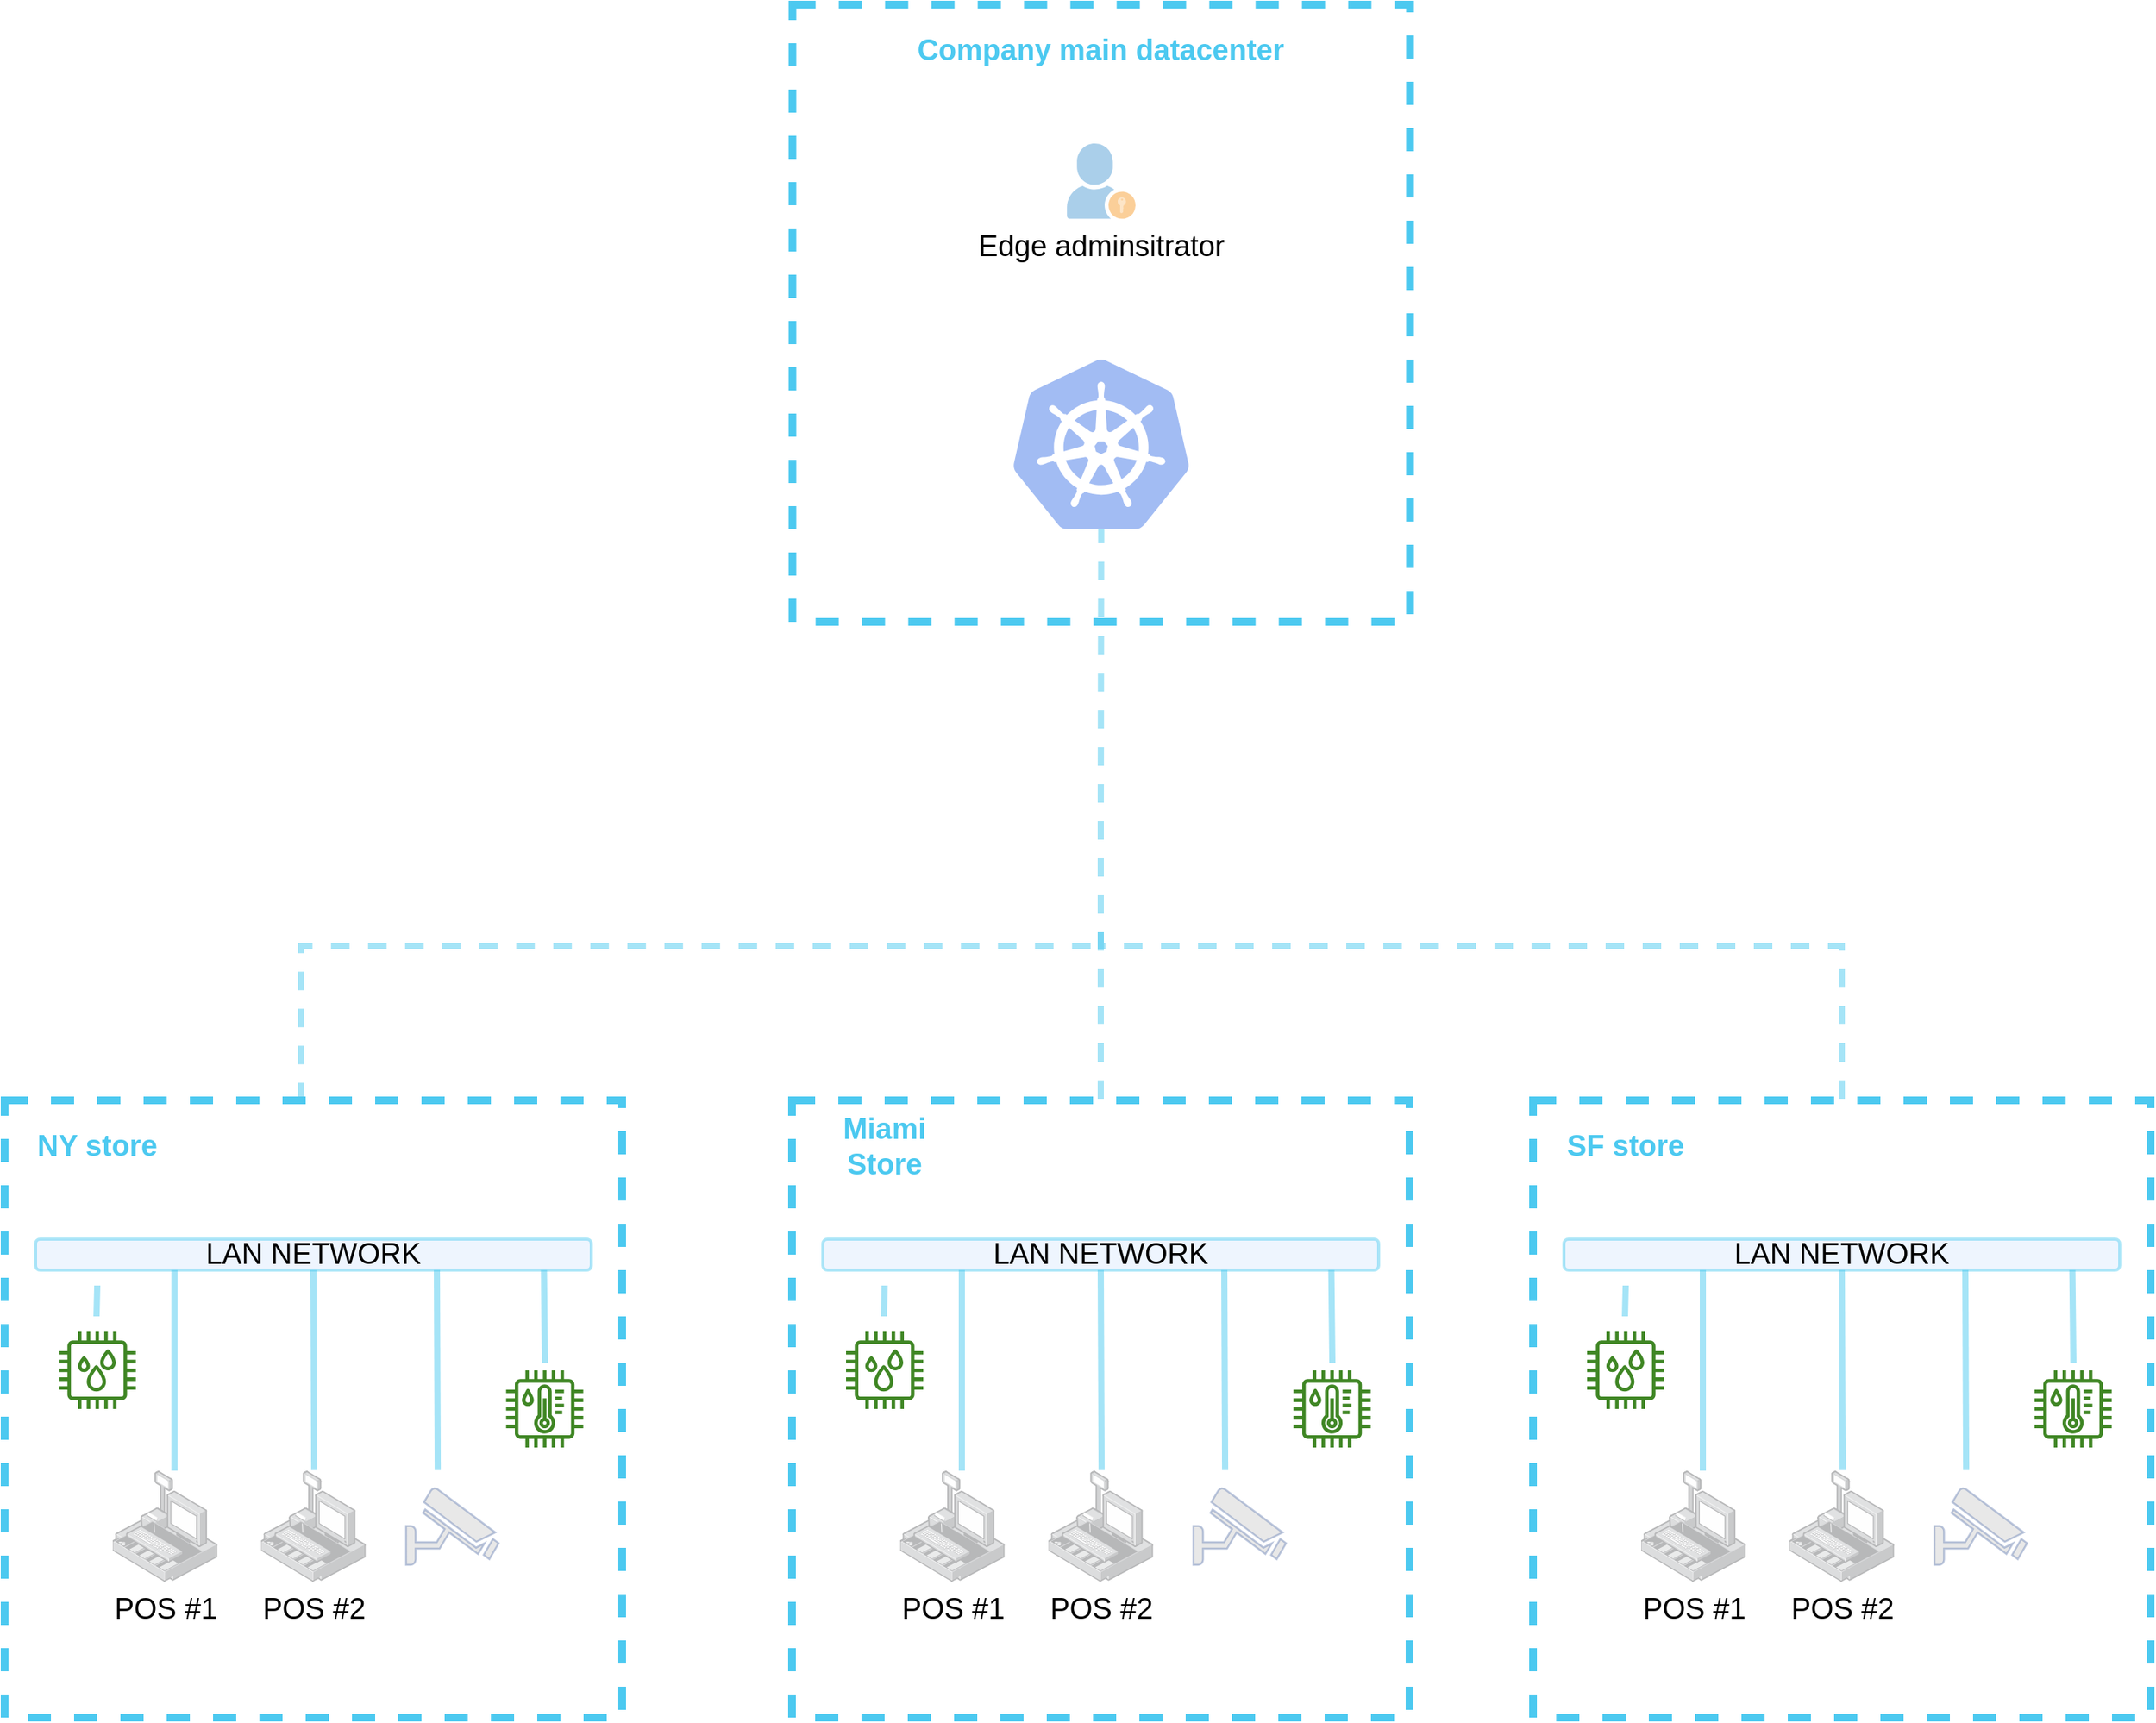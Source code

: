 <mxfile version="18.0.2" type="device"><diagram id="P8c4Q0mxfT_jvPiAu_1O" name="Page-1"><mxGraphModel dx="5055" dy="3124" grid="1" gridSize="10" guides="1" tooltips="1" connect="1" arrows="1" fold="1" page="0" pageScale="1" pageWidth="827" pageHeight="1169" math="0" shadow="0"><root><mxCell id="0"/><mxCell id="1" parent="0"/><mxCell id="AOkm2z0sZ-XdXzHctAsz-107" value="" style="whiteSpace=wrap;html=1;aspect=fixed;fillColor=none;strokeWidth=5;perimeterSpacing=1;strokeColor=#4cc9f0;dashed=1;rotation=0;" vertex="1" parent="1"><mxGeometry x="640.29" y="-360" width="400" height="400" as="geometry"/></mxCell><mxCell id="AOkm2z0sZ-XdXzHctAsz-57" value="" style="sketch=0;aspect=fixed;html=1;points=[];align=center;image;fontSize=12;image=img/lib/mscae/Kubernetes.svg;dashed=1;strokeColor=#3333FF;strokeWidth=5;fillColor=default;gradientColor=none;opacity=45;" vertex="1" parent="1"><mxGeometry x="783" y="-130" width="114.58" height="110" as="geometry"/></mxCell><mxCell id="AOkm2z0sZ-XdXzHctAsz-77" value="" style="group" vertex="1" connectable="0" parent="1"><mxGeometry x="130" y="350" width="400" height="400" as="geometry"/></mxCell><mxCell id="AOkm2z0sZ-XdXzHctAsz-1" value="" style="whiteSpace=wrap;html=1;aspect=fixed;fillColor=none;strokeWidth=5;perimeterSpacing=1;strokeColor=#4cc9f0;dashed=1;rotation=0;" vertex="1" parent="AOkm2z0sZ-XdXzHctAsz-77"><mxGeometry width="400" height="400" as="geometry"/></mxCell><mxCell id="AOkm2z0sZ-XdXzHctAsz-12" value="" style="sketch=0;outlineConnect=0;fontColor=#232F3E;gradientColor=none;fillColor=#3F8624;strokeColor=none;dashed=0;verticalLabelPosition=bottom;verticalAlign=top;align=center;html=1;fontSize=12;fontStyle=0;aspect=fixed;pointerEvents=1;shape=mxgraph.aws4.iot_thing_humidity_sensor;" vertex="1" parent="AOkm2z0sZ-XdXzHctAsz-77"><mxGeometry x="35" y="150" width="50" height="50" as="geometry"/></mxCell><mxCell id="AOkm2z0sZ-XdXzHctAsz-41" value="" style="sketch=0;outlineConnect=0;fontColor=#232F3E;gradientColor=none;fillColor=#3F8624;strokeColor=none;dashed=0;verticalLabelPosition=bottom;verticalAlign=top;align=center;html=1;fontSize=12;fontStyle=0;aspect=fixed;pointerEvents=1;shape=mxgraph.aws4.iot_thing_temperature_humidity_sensor;" vertex="1" parent="AOkm2z0sZ-XdXzHctAsz-77"><mxGeometry x="324.81" y="175" width="50" height="50" as="geometry"/></mxCell><mxCell id="AOkm2z0sZ-XdXzHctAsz-60" value="LAN NETWORK" style="rounded=1;whiteSpace=wrap;html=1;fontSize=19;strokeColor=#4CC9F0;strokeWidth=2;fillColor=#dae8fc;opacity=45;" vertex="1" parent="AOkm2z0sZ-XdXzHctAsz-77"><mxGeometry x="20" y="90" width="360" height="20" as="geometry"/></mxCell><mxCell id="AOkm2z0sZ-XdXzHctAsz-61" value="&lt;b&gt;&lt;font color=&quot;#4cc9f0&quot;&gt;NY store&lt;/font&gt;&lt;/b&gt;" style="rounded=0;whiteSpace=wrap;html=1;fontSize=19;strokeColor=none;strokeWidth=2;fillColor=none;gradientColor=none;opacity=45;" vertex="1" parent="AOkm2z0sZ-XdXzHctAsz-77"><mxGeometry width="120" height="60" as="geometry"/></mxCell><mxCell id="AOkm2z0sZ-XdXzHctAsz-62" value="POS #1" style="points=[];aspect=fixed;html=1;align=center;shadow=0;dashed=0;image;image=img/lib/allied_telesis/security/POS.svg;fontSize=19;fontColor=#000000;strokeColor=#4CC9F0;strokeWidth=2;fillColor=none;gradientColor=none;opacity=45;" vertex="1" parent="AOkm2z0sZ-XdXzHctAsz-77"><mxGeometry x="70" y="240" width="67.8" height="72" as="geometry"/></mxCell><mxCell id="AOkm2z0sZ-XdXzHctAsz-63" value="POS #2" style="points=[];aspect=fixed;html=1;align=center;shadow=0;dashed=0;image;image=img/lib/allied_telesis/security/POS.svg;fontSize=19;fontColor=#000000;strokeColor=#4CC9F0;strokeWidth=2;fillColor=none;gradientColor=none;opacity=45;" vertex="1" parent="AOkm2z0sZ-XdXzHctAsz-77"><mxGeometry x="166.1" y="240" width="67.8" height="72" as="geometry"/></mxCell><mxCell id="AOkm2z0sZ-XdXzHctAsz-65" value="" style="fontColor=#0066CC;verticalAlign=top;verticalLabelPosition=bottom;labelPosition=center;align=center;html=1;outlineConnect=0;fillColor=#CCCCCC;strokeColor=#6881B3;gradientColor=none;gradientDirection=north;strokeWidth=2;shape=mxgraph.networks.security_camera;fontSize=19;opacity=45;" vertex="1" parent="AOkm2z0sZ-XdXzHctAsz-77"><mxGeometry x="260" y="251" width="60" height="50" as="geometry"/></mxCell><mxCell id="AOkm2z0sZ-XdXzHctAsz-69" value="" style="endArrow=none;html=1;rounded=0;fontSize=19;fontColor=#000000;opacity=50;strokeColor=#4CC9F0;strokeWidth=4;" edge="1" parent="AOkm2z0sZ-XdXzHctAsz-77"><mxGeometry width="50" height="50" relative="1" as="geometry"><mxPoint x="60" y="120" as="sourcePoint"/><mxPoint x="59.52" y="140" as="targetPoint"/></mxGeometry></mxCell><mxCell id="AOkm2z0sZ-XdXzHctAsz-72" value="" style="endArrow=none;html=1;rounded=0;fontSize=19;fontColor=#000000;opacity=50;strokeColor=#4CC9F0;strokeWidth=4;exitX=0.25;exitY=1;exitDx=0;exitDy=0;" edge="1" parent="AOkm2z0sZ-XdXzHctAsz-77" source="AOkm2z0sZ-XdXzHctAsz-60"><mxGeometry width="50" height="50" relative="1" as="geometry"><mxPoint x="110" y="140" as="sourcePoint"/><mxPoint x="110" y="240" as="targetPoint"/></mxGeometry></mxCell><mxCell id="AOkm2z0sZ-XdXzHctAsz-74" value="" style="endArrow=none;html=1;rounded=0;fontSize=19;fontColor=#000000;opacity=50;strokeColor=#4CC9F0;strokeWidth=4;exitX=0.5;exitY=1;exitDx=0;exitDy=0;entryX=0.508;entryY=-0.005;entryDx=0;entryDy=0;entryPerimeter=0;" edge="1" parent="AOkm2z0sZ-XdXzHctAsz-77" source="AOkm2z0sZ-XdXzHctAsz-60" target="AOkm2z0sZ-XdXzHctAsz-63"><mxGeometry width="50" height="50" relative="1" as="geometry"><mxPoint x="199.52" y="125" as="sourcePoint"/><mxPoint x="200" y="230" as="targetPoint"/></mxGeometry></mxCell><mxCell id="AOkm2z0sZ-XdXzHctAsz-75" value="" style="endArrow=none;html=1;rounded=0;fontSize=19;fontColor=#000000;opacity=50;strokeColor=#4CC9F0;strokeWidth=4;exitX=0.5;exitY=1;exitDx=0;exitDy=0;entryX=0.508;entryY=-0.005;entryDx=0;entryDy=0;entryPerimeter=0;" edge="1" parent="AOkm2z0sZ-XdXzHctAsz-77"><mxGeometry width="50" height="50" relative="1" as="geometry"><mxPoint x="280" y="110" as="sourcePoint"/><mxPoint x="280.542" y="239.64" as="targetPoint"/></mxGeometry></mxCell><mxCell id="AOkm2z0sZ-XdXzHctAsz-76" value="" style="endArrow=none;html=1;rounded=0;fontSize=19;fontColor=#000000;opacity=50;strokeColor=#4CC9F0;strokeWidth=4;exitX=0.5;exitY=1;exitDx=0;exitDy=0;" edge="1" parent="AOkm2z0sZ-XdXzHctAsz-77"><mxGeometry width="50" height="50" relative="1" as="geometry"><mxPoint x="349.33" y="110" as="sourcePoint"/><mxPoint x="350" y="170" as="targetPoint"/></mxGeometry></mxCell><mxCell id="AOkm2z0sZ-XdXzHctAsz-78" value="" style="group" vertex="1" connectable="0" parent="1"><mxGeometry x="640" y="350" width="400" height="400" as="geometry"/></mxCell><mxCell id="AOkm2z0sZ-XdXzHctAsz-79" value="" style="whiteSpace=wrap;html=1;aspect=fixed;fillColor=none;strokeWidth=5;perimeterSpacing=1;strokeColor=#4cc9f0;dashed=1;rotation=0;" vertex="1" parent="AOkm2z0sZ-XdXzHctAsz-78"><mxGeometry width="400" height="400" as="geometry"/></mxCell><mxCell id="AOkm2z0sZ-XdXzHctAsz-80" value="" style="sketch=0;outlineConnect=0;fontColor=#232F3E;gradientColor=none;fillColor=#3F8624;strokeColor=none;dashed=0;verticalLabelPosition=bottom;verticalAlign=top;align=center;html=1;fontSize=12;fontStyle=0;aspect=fixed;pointerEvents=1;shape=mxgraph.aws4.iot_thing_humidity_sensor;" vertex="1" parent="AOkm2z0sZ-XdXzHctAsz-78"><mxGeometry x="35" y="150" width="50" height="50" as="geometry"/></mxCell><mxCell id="AOkm2z0sZ-XdXzHctAsz-81" value="" style="sketch=0;outlineConnect=0;fontColor=#232F3E;gradientColor=none;fillColor=#3F8624;strokeColor=none;dashed=0;verticalLabelPosition=bottom;verticalAlign=top;align=center;html=1;fontSize=12;fontStyle=0;aspect=fixed;pointerEvents=1;shape=mxgraph.aws4.iot_thing_temperature_humidity_sensor;" vertex="1" parent="AOkm2z0sZ-XdXzHctAsz-78"><mxGeometry x="324.81" y="175" width="50" height="50" as="geometry"/></mxCell><mxCell id="AOkm2z0sZ-XdXzHctAsz-82" value="LAN NETWORK" style="rounded=1;whiteSpace=wrap;html=1;fontSize=19;strokeColor=#4CC9F0;strokeWidth=2;fillColor=#dae8fc;opacity=45;" vertex="1" parent="AOkm2z0sZ-XdXzHctAsz-78"><mxGeometry x="20" y="90" width="360" height="20" as="geometry"/></mxCell><mxCell id="AOkm2z0sZ-XdXzHctAsz-83" value="&lt;font color=&quot;#4cc9f0&quot;&gt;&lt;b&gt;Miami &lt;br&gt;Store&lt;/b&gt;&lt;/font&gt;" style="rounded=0;whiteSpace=wrap;html=1;fontSize=19;strokeColor=none;strokeWidth=2;fillColor=none;gradientColor=none;opacity=45;" vertex="1" parent="AOkm2z0sZ-XdXzHctAsz-78"><mxGeometry width="120" height="60" as="geometry"/></mxCell><mxCell id="AOkm2z0sZ-XdXzHctAsz-84" value="POS #1" style="points=[];aspect=fixed;html=1;align=center;shadow=0;dashed=0;image;image=img/lib/allied_telesis/security/POS.svg;fontSize=19;fontColor=#000000;strokeColor=#4CC9F0;strokeWidth=2;fillColor=none;gradientColor=none;opacity=45;" vertex="1" parent="AOkm2z0sZ-XdXzHctAsz-78"><mxGeometry x="70" y="240" width="67.8" height="72" as="geometry"/></mxCell><mxCell id="AOkm2z0sZ-XdXzHctAsz-85" value="POS #2" style="points=[];aspect=fixed;html=1;align=center;shadow=0;dashed=0;image;image=img/lib/allied_telesis/security/POS.svg;fontSize=19;fontColor=#000000;strokeColor=#4CC9F0;strokeWidth=2;fillColor=none;gradientColor=none;opacity=45;" vertex="1" parent="AOkm2z0sZ-XdXzHctAsz-78"><mxGeometry x="166.1" y="240" width="67.8" height="72" as="geometry"/></mxCell><mxCell id="AOkm2z0sZ-XdXzHctAsz-86" value="" style="fontColor=#0066CC;verticalAlign=top;verticalLabelPosition=bottom;labelPosition=center;align=center;html=1;outlineConnect=0;fillColor=#CCCCCC;strokeColor=#6881B3;gradientColor=none;gradientDirection=north;strokeWidth=2;shape=mxgraph.networks.security_camera;fontSize=19;opacity=45;" vertex="1" parent="AOkm2z0sZ-XdXzHctAsz-78"><mxGeometry x="260" y="251" width="60" height="50" as="geometry"/></mxCell><mxCell id="AOkm2z0sZ-XdXzHctAsz-87" value="" style="endArrow=none;html=1;rounded=0;fontSize=19;fontColor=#000000;opacity=50;strokeColor=#4CC9F0;strokeWidth=4;" edge="1" parent="AOkm2z0sZ-XdXzHctAsz-78"><mxGeometry width="50" height="50" relative="1" as="geometry"><mxPoint x="60" y="120" as="sourcePoint"/><mxPoint x="59.52" y="140" as="targetPoint"/></mxGeometry></mxCell><mxCell id="AOkm2z0sZ-XdXzHctAsz-88" value="" style="endArrow=none;html=1;rounded=0;fontSize=19;fontColor=#000000;opacity=50;strokeColor=#4CC9F0;strokeWidth=4;exitX=0.25;exitY=1;exitDx=0;exitDy=0;" edge="1" parent="AOkm2z0sZ-XdXzHctAsz-78" source="AOkm2z0sZ-XdXzHctAsz-82"><mxGeometry width="50" height="50" relative="1" as="geometry"><mxPoint x="110" y="140" as="sourcePoint"/><mxPoint x="110" y="240" as="targetPoint"/></mxGeometry></mxCell><mxCell id="AOkm2z0sZ-XdXzHctAsz-89" value="" style="endArrow=none;html=1;rounded=0;fontSize=19;fontColor=#000000;opacity=50;strokeColor=#4CC9F0;strokeWidth=4;exitX=0.5;exitY=1;exitDx=0;exitDy=0;entryX=0.508;entryY=-0.005;entryDx=0;entryDy=0;entryPerimeter=0;" edge="1" parent="AOkm2z0sZ-XdXzHctAsz-78" source="AOkm2z0sZ-XdXzHctAsz-82" target="AOkm2z0sZ-XdXzHctAsz-85"><mxGeometry width="50" height="50" relative="1" as="geometry"><mxPoint x="199.52" y="125" as="sourcePoint"/><mxPoint x="200" y="230" as="targetPoint"/></mxGeometry></mxCell><mxCell id="AOkm2z0sZ-XdXzHctAsz-90" value="" style="endArrow=none;html=1;rounded=0;fontSize=19;fontColor=#000000;opacity=50;strokeColor=#4CC9F0;strokeWidth=4;exitX=0.5;exitY=1;exitDx=0;exitDy=0;entryX=0.508;entryY=-0.005;entryDx=0;entryDy=0;entryPerimeter=0;" edge="1" parent="AOkm2z0sZ-XdXzHctAsz-78"><mxGeometry width="50" height="50" relative="1" as="geometry"><mxPoint x="280" y="110" as="sourcePoint"/><mxPoint x="280.542" y="239.64" as="targetPoint"/></mxGeometry></mxCell><mxCell id="AOkm2z0sZ-XdXzHctAsz-91" value="" style="endArrow=none;html=1;rounded=0;fontSize=19;fontColor=#000000;opacity=50;strokeColor=#4CC9F0;strokeWidth=4;exitX=0.5;exitY=1;exitDx=0;exitDy=0;" edge="1" parent="AOkm2z0sZ-XdXzHctAsz-78"><mxGeometry width="50" height="50" relative="1" as="geometry"><mxPoint x="349.33" y="110" as="sourcePoint"/><mxPoint x="350" y="170" as="targetPoint"/></mxGeometry></mxCell><mxCell id="AOkm2z0sZ-XdXzHctAsz-92" value="" style="group" vertex="1" connectable="0" parent="1"><mxGeometry x="1120" y="350" width="400" height="400" as="geometry"/></mxCell><mxCell id="AOkm2z0sZ-XdXzHctAsz-93" value="" style="whiteSpace=wrap;html=1;aspect=fixed;fillColor=none;strokeWidth=5;perimeterSpacing=1;strokeColor=#4cc9f0;dashed=1;rotation=0;" vertex="1" parent="AOkm2z0sZ-XdXzHctAsz-92"><mxGeometry width="400" height="400" as="geometry"/></mxCell><mxCell id="AOkm2z0sZ-XdXzHctAsz-94" value="" style="sketch=0;outlineConnect=0;fontColor=#232F3E;gradientColor=none;fillColor=#3F8624;strokeColor=none;dashed=0;verticalLabelPosition=bottom;verticalAlign=top;align=center;html=1;fontSize=12;fontStyle=0;aspect=fixed;pointerEvents=1;shape=mxgraph.aws4.iot_thing_humidity_sensor;" vertex="1" parent="AOkm2z0sZ-XdXzHctAsz-92"><mxGeometry x="35" y="150" width="50" height="50" as="geometry"/></mxCell><mxCell id="AOkm2z0sZ-XdXzHctAsz-95" value="" style="sketch=0;outlineConnect=0;fontColor=#232F3E;gradientColor=none;fillColor=#3F8624;strokeColor=none;dashed=0;verticalLabelPosition=bottom;verticalAlign=top;align=center;html=1;fontSize=12;fontStyle=0;aspect=fixed;pointerEvents=1;shape=mxgraph.aws4.iot_thing_temperature_humidity_sensor;" vertex="1" parent="AOkm2z0sZ-XdXzHctAsz-92"><mxGeometry x="324.81" y="175" width="50" height="50" as="geometry"/></mxCell><mxCell id="AOkm2z0sZ-XdXzHctAsz-96" value="LAN NETWORK" style="rounded=1;whiteSpace=wrap;html=1;fontSize=19;strokeColor=#4CC9F0;strokeWidth=2;fillColor=#dae8fc;opacity=45;" vertex="1" parent="AOkm2z0sZ-XdXzHctAsz-92"><mxGeometry x="20" y="90" width="360" height="20" as="geometry"/></mxCell><mxCell id="AOkm2z0sZ-XdXzHctAsz-97" value="&lt;font color=&quot;#4cc9f0&quot;&gt;&lt;b&gt;SF store&lt;/b&gt;&lt;/font&gt;" style="rounded=0;whiteSpace=wrap;html=1;fontSize=19;strokeColor=none;strokeWidth=2;fillColor=none;gradientColor=none;opacity=45;" vertex="1" parent="AOkm2z0sZ-XdXzHctAsz-92"><mxGeometry width="120" height="60" as="geometry"/></mxCell><mxCell id="AOkm2z0sZ-XdXzHctAsz-98" value="POS #1" style="points=[];aspect=fixed;html=1;align=center;shadow=0;dashed=0;image;image=img/lib/allied_telesis/security/POS.svg;fontSize=19;fontColor=#000000;strokeColor=#4CC9F0;strokeWidth=2;fillColor=none;gradientColor=none;opacity=45;" vertex="1" parent="AOkm2z0sZ-XdXzHctAsz-92"><mxGeometry x="70" y="240" width="67.8" height="72" as="geometry"/></mxCell><mxCell id="AOkm2z0sZ-XdXzHctAsz-99" value="POS #2" style="points=[];aspect=fixed;html=1;align=center;shadow=0;dashed=0;image;image=img/lib/allied_telesis/security/POS.svg;fontSize=19;fontColor=#000000;strokeColor=#4CC9F0;strokeWidth=2;fillColor=none;gradientColor=none;opacity=45;" vertex="1" parent="AOkm2z0sZ-XdXzHctAsz-92"><mxGeometry x="166.1" y="240" width="67.8" height="72" as="geometry"/></mxCell><mxCell id="AOkm2z0sZ-XdXzHctAsz-100" value="" style="fontColor=#0066CC;verticalAlign=top;verticalLabelPosition=bottom;labelPosition=center;align=center;html=1;outlineConnect=0;fillColor=#CCCCCC;strokeColor=#6881B3;gradientColor=none;gradientDirection=north;strokeWidth=2;shape=mxgraph.networks.security_camera;fontSize=19;opacity=45;" vertex="1" parent="AOkm2z0sZ-XdXzHctAsz-92"><mxGeometry x="260" y="251" width="60" height="50" as="geometry"/></mxCell><mxCell id="AOkm2z0sZ-XdXzHctAsz-101" value="" style="endArrow=none;html=1;rounded=0;fontSize=19;fontColor=#000000;opacity=50;strokeColor=#4CC9F0;strokeWidth=4;" edge="1" parent="AOkm2z0sZ-XdXzHctAsz-92"><mxGeometry width="50" height="50" relative="1" as="geometry"><mxPoint x="60" y="120" as="sourcePoint"/><mxPoint x="59.52" y="140" as="targetPoint"/></mxGeometry></mxCell><mxCell id="AOkm2z0sZ-XdXzHctAsz-102" value="" style="endArrow=none;html=1;rounded=0;fontSize=19;fontColor=#000000;opacity=50;strokeColor=#4CC9F0;strokeWidth=4;exitX=0.25;exitY=1;exitDx=0;exitDy=0;" edge="1" parent="AOkm2z0sZ-XdXzHctAsz-92" source="AOkm2z0sZ-XdXzHctAsz-96"><mxGeometry width="50" height="50" relative="1" as="geometry"><mxPoint x="110" y="140" as="sourcePoint"/><mxPoint x="110" y="240" as="targetPoint"/></mxGeometry></mxCell><mxCell id="AOkm2z0sZ-XdXzHctAsz-103" value="" style="endArrow=none;html=1;rounded=0;fontSize=19;fontColor=#000000;opacity=50;strokeColor=#4CC9F0;strokeWidth=4;exitX=0.5;exitY=1;exitDx=0;exitDy=0;entryX=0.508;entryY=-0.005;entryDx=0;entryDy=0;entryPerimeter=0;" edge="1" parent="AOkm2z0sZ-XdXzHctAsz-92" source="AOkm2z0sZ-XdXzHctAsz-96" target="AOkm2z0sZ-XdXzHctAsz-99"><mxGeometry width="50" height="50" relative="1" as="geometry"><mxPoint x="199.52" y="125" as="sourcePoint"/><mxPoint x="200" y="230" as="targetPoint"/></mxGeometry></mxCell><mxCell id="AOkm2z0sZ-XdXzHctAsz-104" value="" style="endArrow=none;html=1;rounded=0;fontSize=19;fontColor=#000000;opacity=50;strokeColor=#4CC9F0;strokeWidth=4;exitX=0.5;exitY=1;exitDx=0;exitDy=0;entryX=0.508;entryY=-0.005;entryDx=0;entryDy=0;entryPerimeter=0;" edge="1" parent="AOkm2z0sZ-XdXzHctAsz-92"><mxGeometry width="50" height="50" relative="1" as="geometry"><mxPoint x="280" y="110" as="sourcePoint"/><mxPoint x="280.542" y="239.64" as="targetPoint"/></mxGeometry></mxCell><mxCell id="AOkm2z0sZ-XdXzHctAsz-105" value="" style="endArrow=none;html=1;rounded=0;fontSize=19;fontColor=#000000;opacity=50;strokeColor=#4CC9F0;strokeWidth=4;exitX=0.5;exitY=1;exitDx=0;exitDy=0;" edge="1" parent="AOkm2z0sZ-XdXzHctAsz-92"><mxGeometry width="50" height="50" relative="1" as="geometry"><mxPoint x="349.33" y="110" as="sourcePoint"/><mxPoint x="350" y="170" as="targetPoint"/></mxGeometry></mxCell><mxCell id="AOkm2z0sZ-XdXzHctAsz-111" value="&lt;font color=&quot;#4cc9f0&quot;&gt;&lt;b&gt;Company main datacenter&lt;/b&gt;&lt;/font&gt;" style="rounded=0;whiteSpace=wrap;html=1;fontSize=19;strokeColor=none;strokeWidth=2;fillColor=none;gradientColor=none;opacity=45;" vertex="1" parent="1"><mxGeometry x="640.29" y="-360" width="400" height="60" as="geometry"/></mxCell><mxCell id="AOkm2z0sZ-XdXzHctAsz-123" value="Edge adminsitrator" style="shadow=0;dashed=0;html=1;strokeColor=none;fillColor=#4495D1;labelPosition=center;verticalLabelPosition=bottom;verticalAlign=top;align=center;outlineConnect=0;shape=mxgraph.veeam.portal_admin;fontSize=19;fontColor=#000000;opacity=45;" vertex="1" parent="1"><mxGeometry x="818.09" y="-270" width="44.4" height="48.8" as="geometry"/></mxCell><mxCell id="AOkm2z0sZ-XdXzHctAsz-131" value="" style="endArrow=none;startArrow=none;html=1;rounded=0;fontSize=19;fontColor=#000000;strokeColor=#4CC9F0;strokeWidth=4;opacity=50;startFill=0;endFill=0;edgeStyle=orthogonalEdgeStyle;dashed=1;" edge="1" parent="1" source="AOkm2z0sZ-XdXzHctAsz-79" target="AOkm2z0sZ-XdXzHctAsz-57"><mxGeometry width="50" height="50" relative="1" as="geometry"><mxPoint x="800" y="320" as="sourcePoint"/><mxPoint x="850" y="270" as="targetPoint"/></mxGeometry></mxCell><mxCell id="AOkm2z0sZ-XdXzHctAsz-133" style="edgeStyle=orthogonalEdgeStyle;rounded=0;orthogonalLoop=1;jettySize=auto;html=1;fontSize=19;fontColor=#000000;startArrow=none;startFill=0;endArrow=none;endFill=0;strokeColor=#4CC9F0;strokeWidth=4;opacity=50;exitX=0.48;exitY=0.004;exitDx=0;exitDy=0;exitPerimeter=0;dashed=1;" edge="1" parent="1" source="AOkm2z0sZ-XdXzHctAsz-1"><mxGeometry relative="1" as="geometry"><mxPoint x="840" y="250" as="targetPoint"/><Array as="points"><mxPoint x="322" y="250"/><mxPoint x="840" y="250"/></Array></mxGeometry></mxCell><mxCell id="AOkm2z0sZ-XdXzHctAsz-134" style="edgeStyle=orthogonalEdgeStyle;rounded=0;orthogonalLoop=1;jettySize=auto;html=1;fontSize=19;fontColor=#000000;startArrow=none;startFill=0;endArrow=none;endFill=0;strokeColor=#4CC9F0;strokeWidth=4;opacity=50;exitX=0.5;exitY=0;exitDx=0;exitDy=0;dashed=1;" edge="1" parent="1" source="AOkm2z0sZ-XdXzHctAsz-93"><mxGeometry relative="1" as="geometry"><mxPoint x="840" y="240" as="targetPoint"/><mxPoint x="331.96" y="360.608" as="sourcePoint"/><Array as="points"><mxPoint x="1320" y="250"/><mxPoint x="840" y="250"/></Array></mxGeometry></mxCell></root></mxGraphModel></diagram></mxfile>